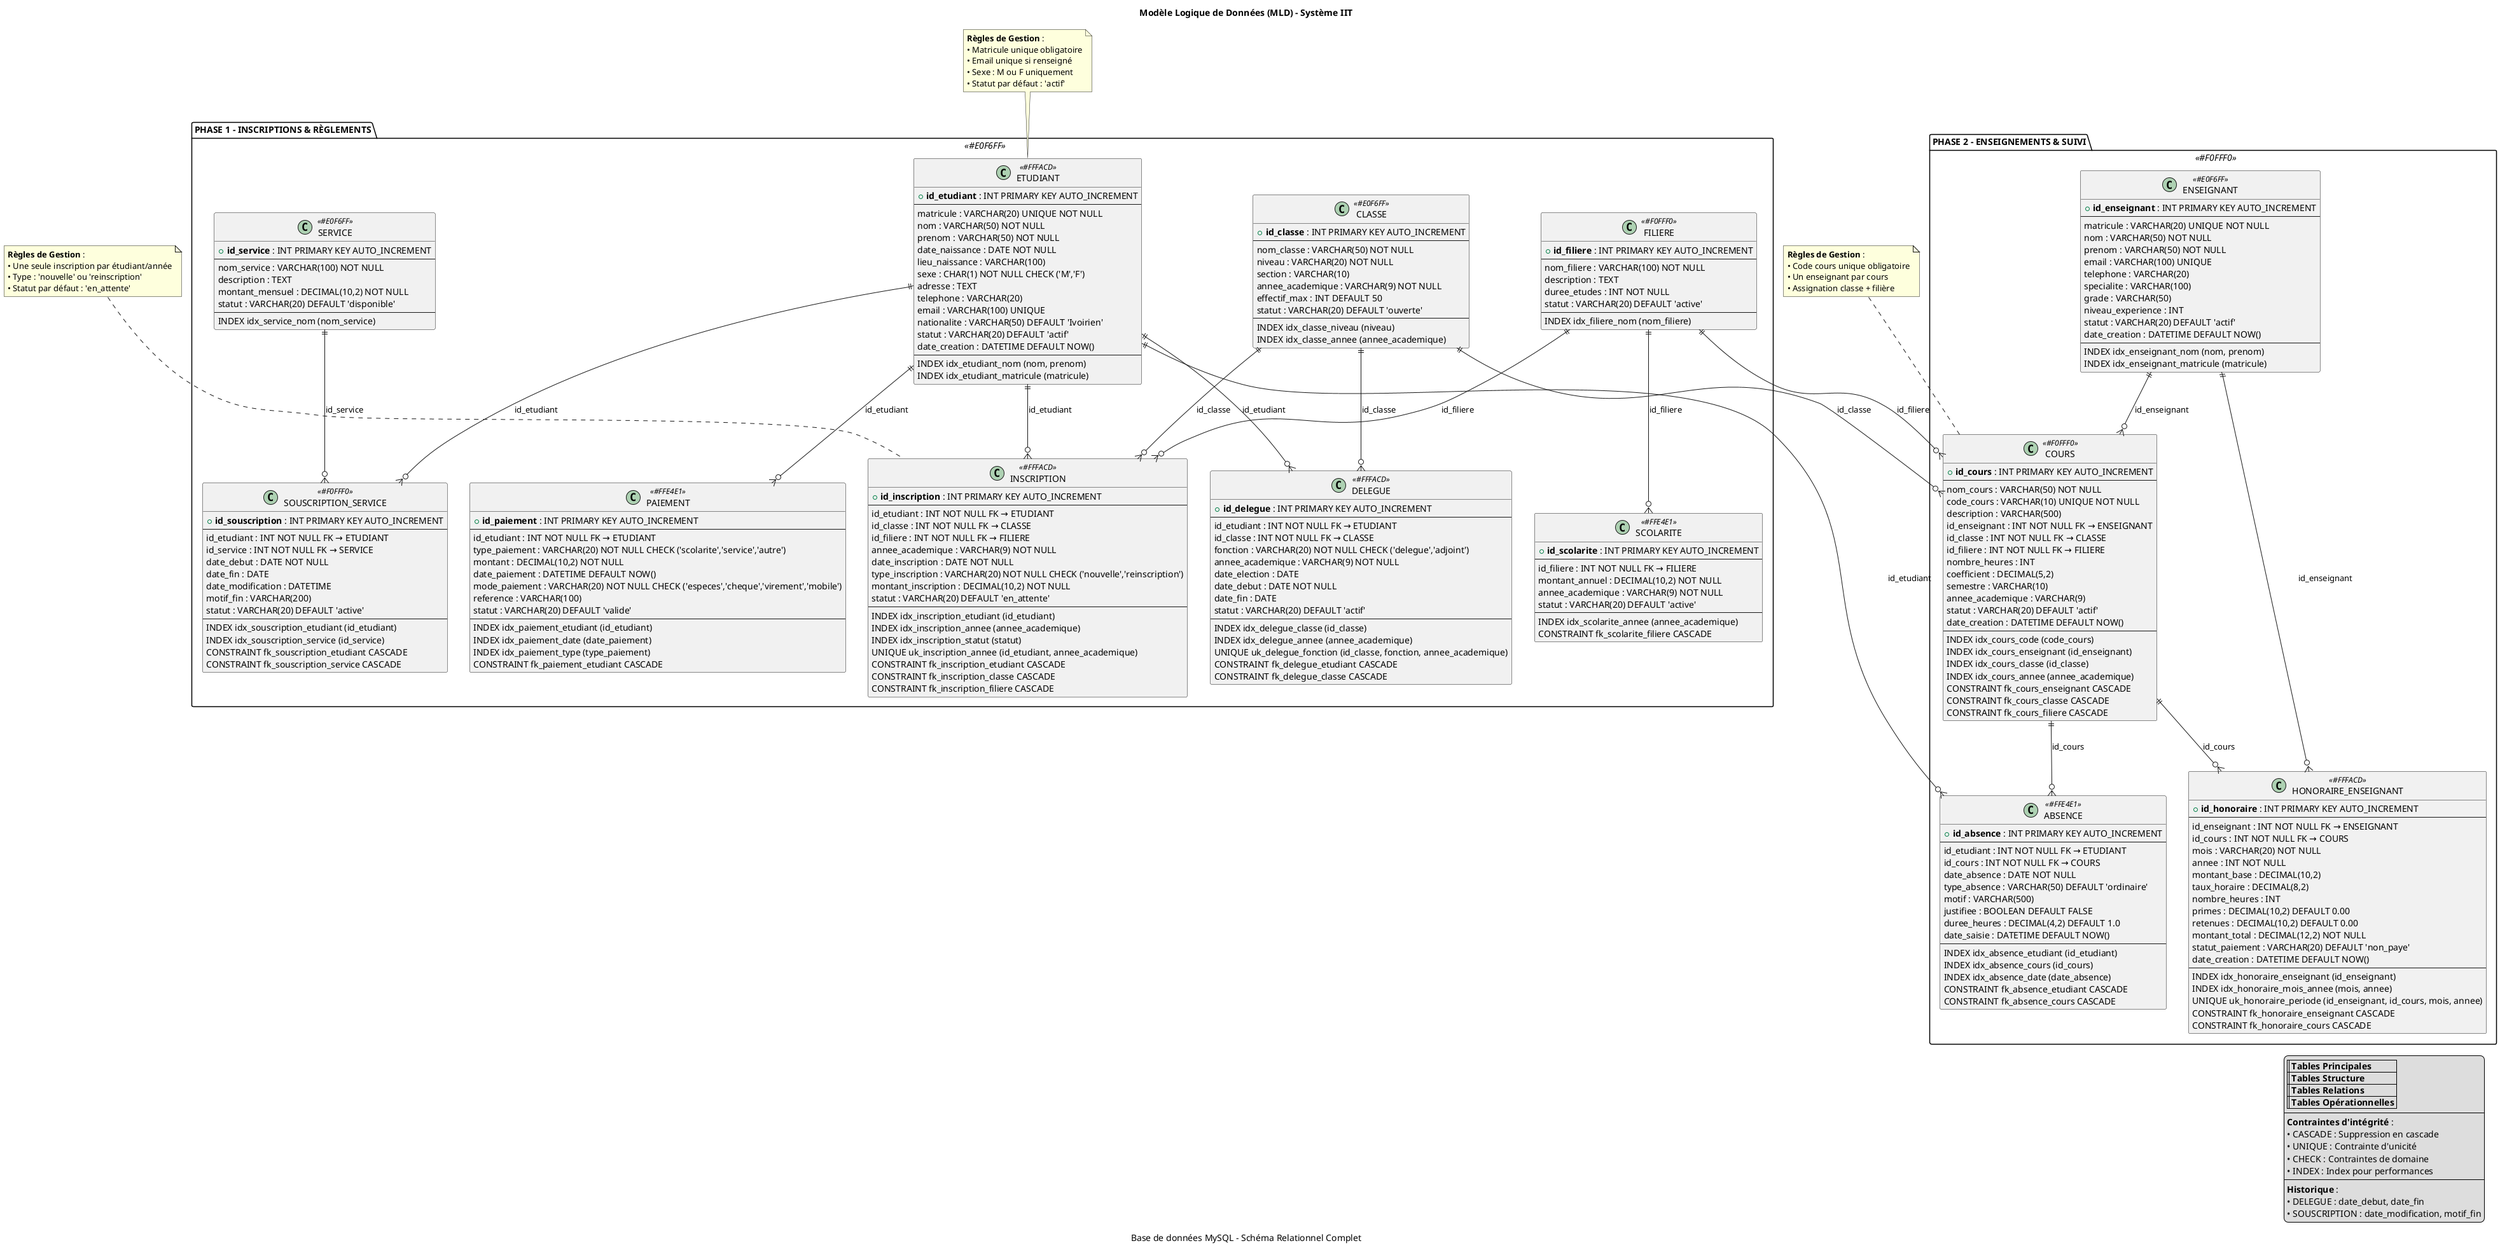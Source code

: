 @startuml MLD_IIT_System
!define LIGHTYELLOW #FFFACD
!define LIGHTBLUE #E0F6FF
!define LIGHTGREEN #F0FFF0
!define LIGHTPINK #FFE4E1
!define LIGHTGRAY #F5F5F5

title Modèle Logique de Données (MLD) - Système IIT
caption Base de données MySQL - Schéma Relationnel Complet

package "PHASE 1 - INSCRIPTIONS & RÈGLEMENTS" <<LIGHTBLUE>> {

    class ETUDIANT <<LIGHTYELLOW>> {
        +**id_etudiant** : INT PRIMARY KEY AUTO_INCREMENT
        --
        matricule : VARCHAR(20) UNIQUE NOT NULL
        nom : VARCHAR(50) NOT NULL
        prenom : VARCHAR(50) NOT NULL
        date_naissance : DATE NOT NULL
        lieu_naissance : VARCHAR(100)
        sexe : CHAR(1) NOT NULL CHECK ('M','F')
        adresse : TEXT
        telephone : VARCHAR(20)
        email : VARCHAR(100) UNIQUE
        nationalite : VARCHAR(50) DEFAULT 'Ivoirien'
        statut : VARCHAR(20) DEFAULT 'actif'
        date_creation : DATETIME DEFAULT NOW()
        --
        INDEX idx_etudiant_nom (nom, prenom)
        INDEX idx_etudiant_matricule (matricule)
    }

    class FILIERE <<LIGHTGREEN>> {
        +**id_filiere** : INT PRIMARY KEY AUTO_INCREMENT
        --
        nom_filiere : VARCHAR(100) NOT NULL
        description : TEXT
        duree_etudes : INT NOT NULL
        statut : VARCHAR(20) DEFAULT 'active'
        --
        INDEX idx_filiere_nom (nom_filiere)
    }

    class CLASSE <<LIGHTBLUE>> {
        +**id_classe** : INT PRIMARY KEY AUTO_INCREMENT
        --
        nom_classe : VARCHAR(50) NOT NULL
        niveau : VARCHAR(20) NOT NULL
        section : VARCHAR(10)
        annee_academique : VARCHAR(9) NOT NULL
        effectif_max : INT DEFAULT 50
        statut : VARCHAR(20) DEFAULT 'ouverte'
        --
        INDEX idx_classe_niveau (niveau)
        INDEX idx_classe_annee (annee_academique)
    }

    class SCOLARITE <<LIGHTPINK>> {
        +**id_scolarite** : INT PRIMARY KEY AUTO_INCREMENT
        --
        id_filiere : INT NOT NULL FK → FILIERE
        montant_annuel : DECIMAL(10,2) NOT NULL
        annee_academique : VARCHAR(9) NOT NULL
        statut : VARCHAR(20) DEFAULT 'active'
        --
        INDEX idx_scolarite_annee (annee_academique)
        CONSTRAINT fk_scolarite_filiere CASCADE
    }

    class INSCRIPTION <<LIGHTYELLOW>> {
        +**id_inscription** : INT PRIMARY KEY AUTO_INCREMENT
        --
        id_etudiant : INT NOT NULL FK → ETUDIANT
        id_classe : INT NOT NULL FK → CLASSE
        id_filiere : INT NOT NULL FK → FILIERE
        annee_academique : VARCHAR(9) NOT NULL
        date_inscription : DATE NOT NULL
        type_inscription : VARCHAR(20) NOT NULL CHECK ('nouvelle','reinscription')
        montant_inscription : DECIMAL(10,2) NOT NULL
        statut : VARCHAR(20) DEFAULT 'en_attente'
        --
        INDEX idx_inscription_etudiant (id_etudiant)
        INDEX idx_inscription_annee (annee_academique)
        INDEX idx_inscription_statut (statut)
        UNIQUE uk_inscription_annee (id_etudiant, annee_academique)
        CONSTRAINT fk_inscription_etudiant CASCADE
        CONSTRAINT fk_inscription_classe CASCADE
        CONSTRAINT fk_inscription_filiere CASCADE
    }

    class SERVICE <<LIGHTBLUE>> {
        +**id_service** : INT PRIMARY KEY AUTO_INCREMENT
        --
        nom_service : VARCHAR(100) NOT NULL
        description : TEXT
        montant_mensuel : DECIMAL(10,2) NOT NULL
        statut : VARCHAR(20) DEFAULT 'disponible'
        --
        INDEX idx_service_nom (nom_service)
    }

    class SOUSCRIPTION_SERVICE <<LIGHTGREEN>> {
        +**id_souscription** : INT PRIMARY KEY AUTO_INCREMENT
        --
        id_etudiant : INT NOT NULL FK → ETUDIANT
        id_service : INT NOT NULL FK → SERVICE
        date_debut : DATE NOT NULL
        date_fin : DATE
        date_modification : DATETIME
        motif_fin : VARCHAR(200)
        statut : VARCHAR(20) DEFAULT 'active'
        --
        INDEX idx_souscription_etudiant (id_etudiant)
        INDEX idx_souscription_service (id_service)
        CONSTRAINT fk_souscription_etudiant CASCADE
        CONSTRAINT fk_souscription_service CASCADE
    }

    class PAIEMENT <<LIGHTPINK>> {
        +**id_paiement** : INT PRIMARY KEY AUTO_INCREMENT
        --
        id_etudiant : INT NOT NULL FK → ETUDIANT
        type_paiement : VARCHAR(20) NOT NULL CHECK ('scolarite','service','autre')
        montant : DECIMAL(10,2) NOT NULL
        date_paiement : DATETIME DEFAULT NOW()
        mode_paiement : VARCHAR(20) NOT NULL CHECK ('especes','cheque','virement','mobile')
        reference : VARCHAR(100)
        statut : VARCHAR(20) DEFAULT 'valide'
        --
        INDEX idx_paiement_etudiant (id_etudiant)
        INDEX idx_paiement_date (date_paiement)
        INDEX idx_paiement_type (type_paiement)
        CONSTRAINT fk_paiement_etudiant CASCADE
    }

    class DELEGUE <<LIGHTYELLOW>> {
        +**id_delegue** : INT PRIMARY KEY AUTO_INCREMENT
        --
        id_etudiant : INT NOT NULL FK → ETUDIANT
        id_classe : INT NOT NULL FK → CLASSE
        fonction : VARCHAR(20) NOT NULL CHECK ('delegue','adjoint')
        annee_academique : VARCHAR(9) NOT NULL
        date_election : DATE
        date_debut : DATE NOT NULL
        date_fin : DATE
        statut : VARCHAR(20) DEFAULT 'actif'
        --
        INDEX idx_delegue_classe (id_classe)
        INDEX idx_delegue_annee (annee_academique)
        UNIQUE uk_delegue_fonction (id_classe, fonction, annee_academique)
        CONSTRAINT fk_delegue_etudiant CASCADE
        CONSTRAINT fk_delegue_classe CASCADE
    }
}

package "PHASE 2 - ENSEIGNEMENTS & SUIVI" <<LIGHTGREEN>> {

    class ENSEIGNANT <<LIGHTBLUE>> {
        +**id_enseignant** : INT PRIMARY KEY AUTO_INCREMENT
        --
        matricule : VARCHAR(20) UNIQUE NOT NULL
        nom : VARCHAR(50) NOT NULL
        prenom : VARCHAR(50) NOT NULL
        email : VARCHAR(100) UNIQUE
        telephone : VARCHAR(20)
        specialite : VARCHAR(100)
        grade : VARCHAR(50)
        niveau_experience : INT
        statut : VARCHAR(20) DEFAULT 'actif'
        date_creation : DATETIME DEFAULT NOW()
        --
        INDEX idx_enseignant_nom (nom, prenom)
        INDEX idx_enseignant_matricule (matricule)
    }

    class COURS <<LIGHTGREEN>> {
        +**id_cours** : INT PRIMARY KEY AUTO_INCREMENT
        --
        nom_cours : VARCHAR(50) NOT NULL
        code_cours : VARCHAR(10) UNIQUE NOT NULL
        description : VARCHAR(500)
        id_enseignant : INT NOT NULL FK → ENSEIGNANT
        id_classe : INT NOT NULL FK → CLASSE
        id_filiere : INT NOT NULL FK → FILIERE
        nombre_heures : INT
        coefficient : DECIMAL(5,2)
        semestre : VARCHAR(10)
        annee_academique : VARCHAR(9)
        statut : VARCHAR(20) DEFAULT 'actif'
        date_creation : DATETIME DEFAULT NOW()
        --
        INDEX idx_cours_code (code_cours)
        INDEX idx_cours_enseignant (id_enseignant)
        INDEX idx_cours_classe (id_classe)
        INDEX idx_cours_annee (annee_academique)
        CONSTRAINT fk_cours_enseignant CASCADE
        CONSTRAINT fk_cours_classe CASCADE
        CONSTRAINT fk_cours_filiere CASCADE
    }

    class ABSENCE <<LIGHTPINK>> {
        +**id_absence** : INT PRIMARY KEY AUTO_INCREMENT
        --
        id_etudiant : INT NOT NULL FK → ETUDIANT
        id_cours : INT NOT NULL FK → COURS
        date_absence : DATE NOT NULL
        type_absence : VARCHAR(50) DEFAULT 'ordinaire'
        motif : VARCHAR(500)
        justifiee : BOOLEAN DEFAULT FALSE
        duree_heures : DECIMAL(4,2) DEFAULT 1.0
        date_saisie : DATETIME DEFAULT NOW()
        --
        INDEX idx_absence_etudiant (id_etudiant)
        INDEX idx_absence_cours (id_cours)
        INDEX idx_absence_date (date_absence)
        CONSTRAINT fk_absence_etudiant CASCADE
        CONSTRAINT fk_absence_cours CASCADE
    }

    class HONORAIRE_ENSEIGNANT <<LIGHTYELLOW>> {
        +**id_honoraire** : INT PRIMARY KEY AUTO_INCREMENT
        --
        id_enseignant : INT NOT NULL FK → ENSEIGNANT
        id_cours : INT NOT NULL FK → COURS
        mois : VARCHAR(20) NOT NULL
        annee : INT NOT NULL
        montant_base : DECIMAL(10,2)
        taux_horaire : DECIMAL(8,2)
        nombre_heures : INT
        primes : DECIMAL(10,2) DEFAULT 0.00
        retenues : DECIMAL(10,2) DEFAULT 0.00
        montant_total : DECIMAL(12,2) NOT NULL
        statut_paiement : VARCHAR(20) DEFAULT 'non_paye'
        date_creation : DATETIME DEFAULT NOW()
        --
        INDEX idx_honoraire_enseignant (id_enseignant)
        INDEX idx_honoraire_mois_annee (mois, annee)
        UNIQUE uk_honoraire_periode (id_enseignant, id_cours, mois, annee)
        CONSTRAINT fk_honoraire_enseignant CASCADE
        CONSTRAINT fk_honoraire_cours CASCADE
    }
}

' ===== RELATIONS FK =====

' Phase 1
FILIERE ||--o{ SCOLARITE : "id_filiere"
ETUDIANT ||--o{ INSCRIPTION : "id_etudiant"
CLASSE ||--o{ INSCRIPTION : "id_classe"
FILIERE ||--o{ INSCRIPTION : "id_filiere"
ETUDIANT ||--o{ SOUSCRIPTION_SERVICE : "id_etudiant"
SERVICE ||--o{ SOUSCRIPTION_SERVICE : "id_service"
ETUDIANT ||--o{ PAIEMENT : "id_etudiant"
ETUDIANT ||--o{ DELEGUE : "id_etudiant"
CLASSE ||--o{ DELEGUE : "id_classe"

' Phase 2
ENSEIGNANT ||--o{ COURS : "id_enseignant"
CLASSE ||--o{ COURS : "id_classe"
FILIERE ||--o{ COURS : "id_filiere"
ETUDIANT ||--o{ ABSENCE : "id_etudiant"
COURS ||--o{ ABSENCE : "id_cours"
ENSEIGNANT ||--o{ HONORAIRE_ENSEIGNANT : "id_enseignant"
COURS ||--o{ HONORAIRE_ENSEIGNANT : "id_cours"

' ===== LÉGENDE ET ANNOTATIONS =====
legend right
    |<color:LIGHTYELLOW>| **Tables Principales** |
    |<color:LIGHTBLUE>| **Tables Structure** |
    |<color:LIGHTGREEN>| **Tables Relations** |
    |<color:LIGHTPINK>| **Tables Opérationnelles** |
    ----
    **Contraintes d'intégrité** :
    • CASCADE : Suppression en cascade
    • UNIQUE : Contrainte d'unicité
    • CHECK : Contraintes de domaine
    • INDEX : Index pour performances
    ----
    **Historique** :
    • DELEGUE : date_debut, date_fin
    • SOUSCRIPTION : date_modification, motif_fin
endlegend

note top of ETUDIANT
    **Règles de Gestion** :
    • Matricule unique obligatoire
    • Email unique si renseigné
    • Sexe : M ou F uniquement
    • Statut par défaut : 'actif'
end note

note top of INSCRIPTION
    **Règles de Gestion** :
    • Une seule inscription par étudiant/année
    • Type : 'nouvelle' ou 'reinscription'
    • Statut par défaut : 'en_attente'
end note

note top of COURS
    **Règles de Gestion** :
    • Code cours unique obligatoire
    • Un enseignant par cours
    • Assignation classe + filière
end note

@enduml